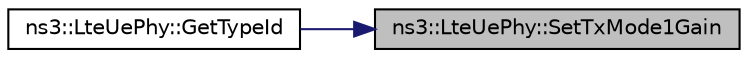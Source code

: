 digraph "ns3::LteUePhy::SetTxMode1Gain"
{
 // LATEX_PDF_SIZE
  edge [fontname="Helvetica",fontsize="10",labelfontname="Helvetica",labelfontsize="10"];
  node [fontname="Helvetica",fontsize="10",shape=record];
  rankdir="RL";
  Node1 [label="ns3::LteUePhy::SetTxMode1Gain",height=0.2,width=0.4,color="black", fillcolor="grey75", style="filled", fontcolor="black",tooltip="Set transmit mode 1 gain function."];
  Node1 -> Node2 [dir="back",color="midnightblue",fontsize="10",style="solid",fontname="Helvetica"];
  Node2 [label="ns3::LteUePhy::GetTypeId",height=0.2,width=0.4,color="black", fillcolor="white", style="filled",URL="$classns3_1_1_lte_ue_phy.html#a6934c332600719042027da84e70e82a1",tooltip="Get the type ID."];
}
